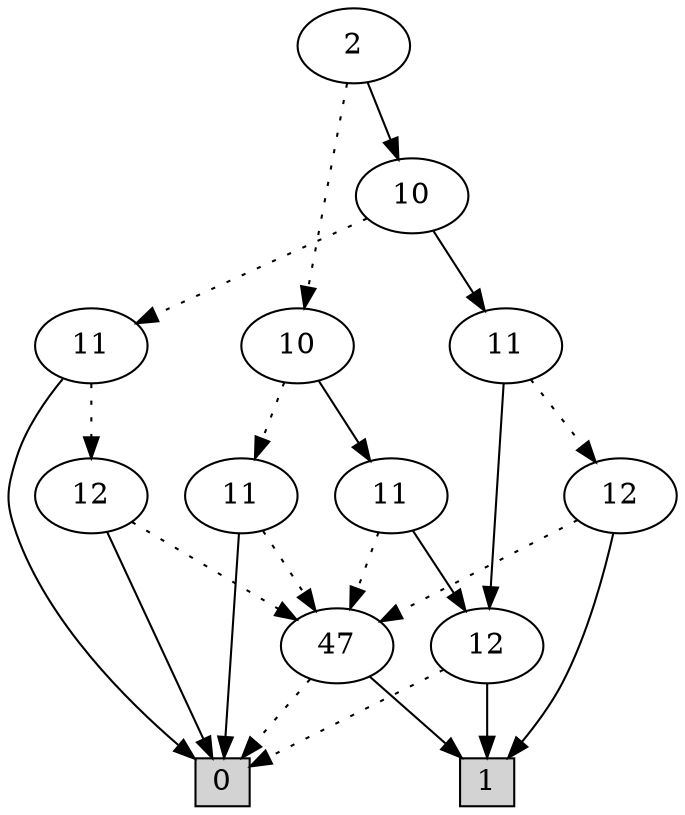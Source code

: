 digraph G {
0 [shape=box, label="0", style=filled, shape=box, height=0.3, width=0.3];
1 [shape=box, label="1", style=filled, shape=box, height=0.3, width=0.3];
84776 [label="2"];
84776 -> 84772 [style=dotted];
84776 -> 84775 [style=filled];
84772 [label="10"];
84772 -> 84751 [style=dotted];
84772 -> 84771 [style=filled];
84751 [label="11"];
84751 -> 96 [style=dotted];
84751 -> 0 [style=filled];
96 [label="47"];
96 -> 0 [style=dotted];
96 -> 1 [style=filled];
84771 [label="11"];
84771 -> 96 [style=dotted];
84771 -> 26 [style=filled];
26 [label="12"];
26 -> 0 [style=dotted];
26 -> 1 [style=filled];
84775 [label="10"];
84775 -> 84753 [style=dotted];
84775 -> 84774 [style=filled];
84753 [label="11"];
84753 -> 84752 [style=dotted];
84753 -> 0 [style=filled];
84752 [label="12"];
84752 -> 96 [style=dotted];
84752 -> 0 [style=filled];
84774 [label="11"];
84774 -> 84773 [style=dotted];
84774 -> 26 [style=filled];
84773 [label="12"];
84773 -> 96 [style=dotted];
84773 -> 1 [style=filled];
}
